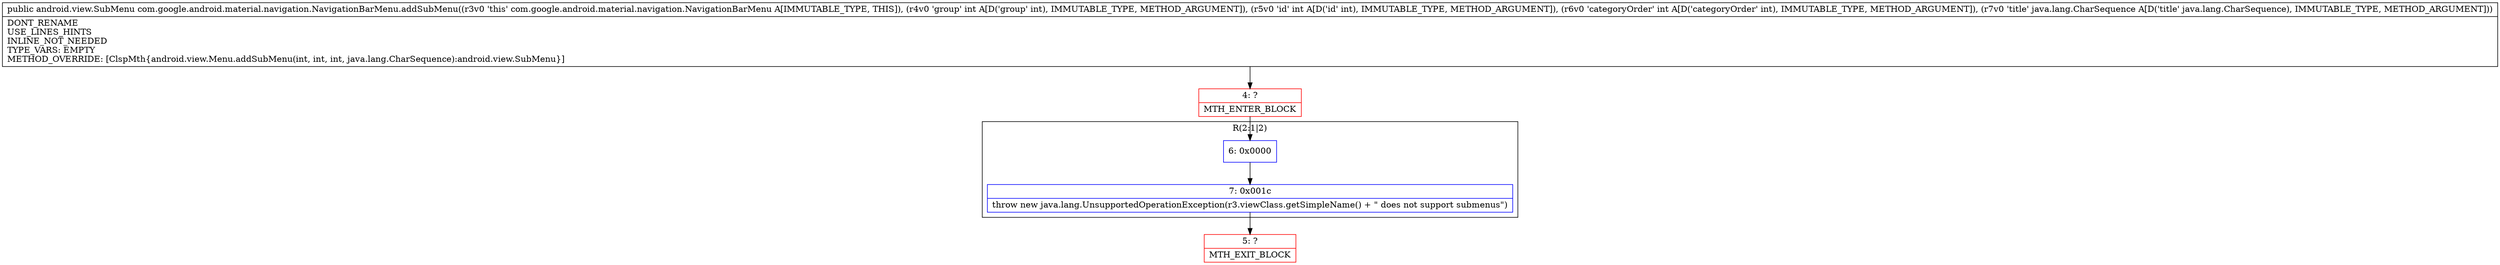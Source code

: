 digraph "CFG forcom.google.android.material.navigation.NavigationBarMenu.addSubMenu(IIILjava\/lang\/CharSequence;)Landroid\/view\/SubMenu;" {
subgraph cluster_Region_895458979 {
label = "R(2:1|2)";
node [shape=record,color=blue];
Node_6 [shape=record,label="{6\:\ 0x0000}"];
Node_7 [shape=record,label="{7\:\ 0x001c|throw new java.lang.UnsupportedOperationException(r3.viewClass.getSimpleName() + \" does not support submenus\")\l}"];
}
Node_4 [shape=record,color=red,label="{4\:\ ?|MTH_ENTER_BLOCK\l}"];
Node_5 [shape=record,color=red,label="{5\:\ ?|MTH_EXIT_BLOCK\l}"];
MethodNode[shape=record,label="{public android.view.SubMenu com.google.android.material.navigation.NavigationBarMenu.addSubMenu((r3v0 'this' com.google.android.material.navigation.NavigationBarMenu A[IMMUTABLE_TYPE, THIS]), (r4v0 'group' int A[D('group' int), IMMUTABLE_TYPE, METHOD_ARGUMENT]), (r5v0 'id' int A[D('id' int), IMMUTABLE_TYPE, METHOD_ARGUMENT]), (r6v0 'categoryOrder' int A[D('categoryOrder' int), IMMUTABLE_TYPE, METHOD_ARGUMENT]), (r7v0 'title' java.lang.CharSequence A[D('title' java.lang.CharSequence), IMMUTABLE_TYPE, METHOD_ARGUMENT]))  | DONT_RENAME\lUSE_LINES_HINTS\lINLINE_NOT_NEEDED\lTYPE_VARS: EMPTY\lMETHOD_OVERRIDE: [ClspMth\{android.view.Menu.addSubMenu(int, int, int, java.lang.CharSequence):android.view.SubMenu\}]\l}"];
MethodNode -> Node_4;Node_6 -> Node_7;
Node_7 -> Node_5;
Node_4 -> Node_6;
}

